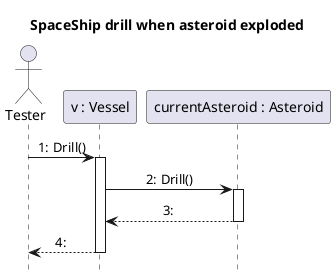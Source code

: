 @startuml
hide footbox
skinparam sequenceMessageAlign center
autonumber "0:"

title SpaceShip drill when asteroid exploded

actor Tester as Tester
participant "v : Vessel" as v
participant "currentAsteroid : Asteroid" as currentAsteroid

Tester -> v : Drill()
activate v

v -> currentAsteroid : Drill()
activate currentAsteroid

currentAsteroid --> v 
deactivate currentAsteroid

v --> Tester
deactivate v

@enduml